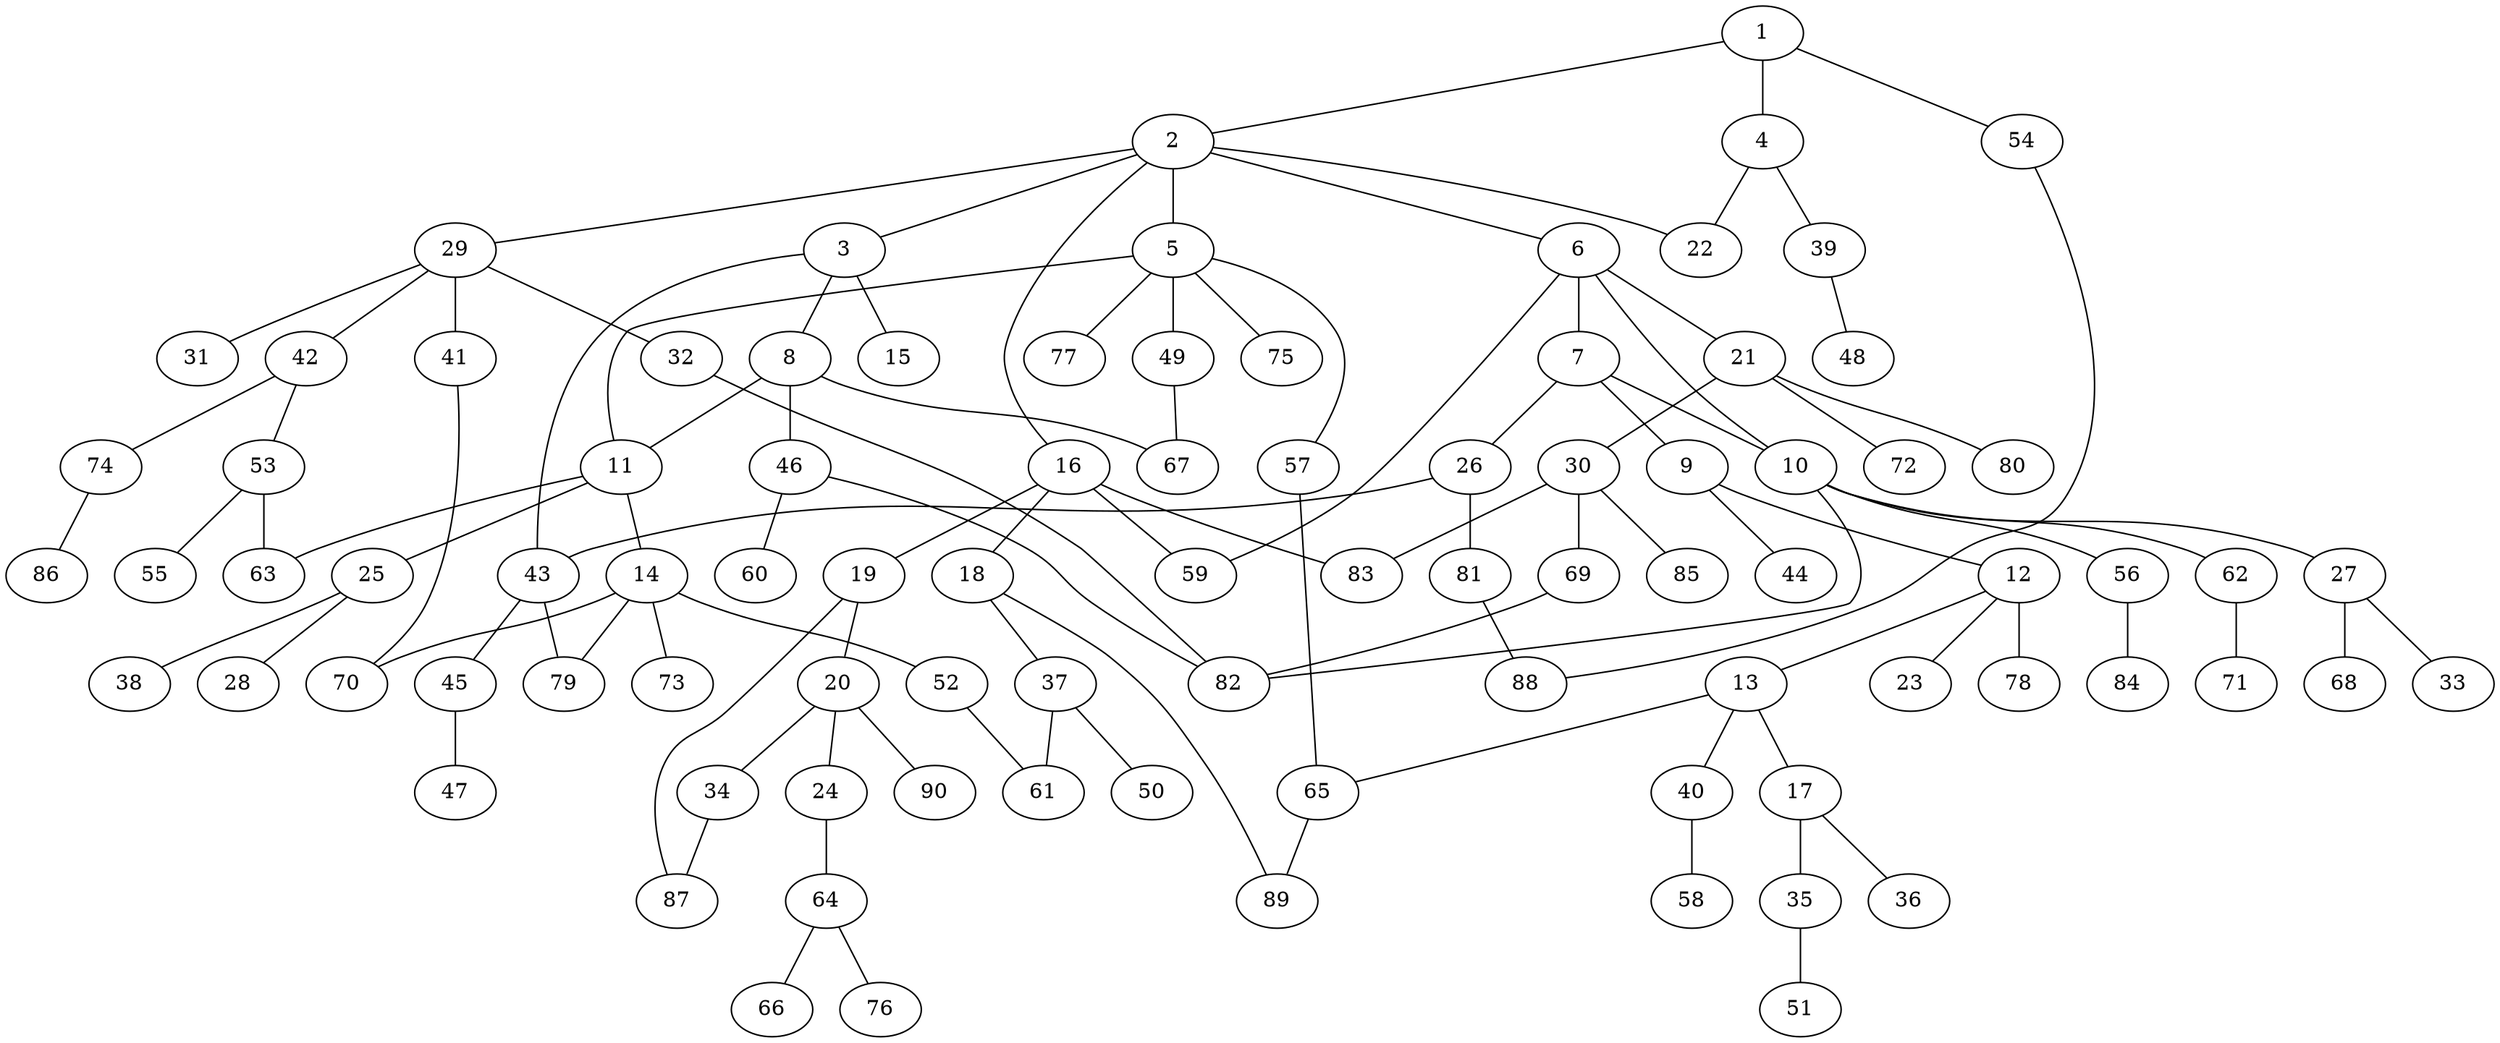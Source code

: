 graph graphname {1--2
1--4
1--54
2--3
2--5
2--6
2--16
2--22
2--29
3--8
3--15
3--43
4--22
4--39
5--11
5--49
5--57
5--75
5--77
6--7
6--10
6--21
6--59
7--9
7--10
7--26
8--11
8--46
8--67
9--12
9--44
10--27
10--56
10--62
10--82
11--14
11--25
11--63
12--13
12--23
12--78
13--17
13--40
13--65
14--52
14--70
14--73
14--79
16--18
16--19
16--59
16--83
17--35
17--36
18--37
18--89
19--20
19--87
20--24
20--34
20--90
21--30
21--72
21--80
24--64
25--28
25--38
26--43
26--81
27--33
27--68
29--31
29--32
29--41
29--42
30--69
30--83
30--85
32--82
34--87
35--51
37--50
37--61
39--48
40--58
41--70
42--53
42--74
43--45
43--79
45--47
46--60
46--82
49--67
52--61
53--55
53--63
54--88
56--84
57--65
62--71
64--66
64--76
65--89
69--82
74--86
81--88
}